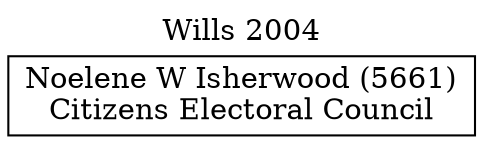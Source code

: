 // House preference flow
digraph "Noelene W Isherwood (5661)_Wills_2004" {
	graph [label="Wills 2004" labelloc=t mclimit=10]
	node [shape=box]
	"Noelene W Isherwood (5661)" [label="Noelene W Isherwood (5661)
Citizens Electoral Council"]
}
